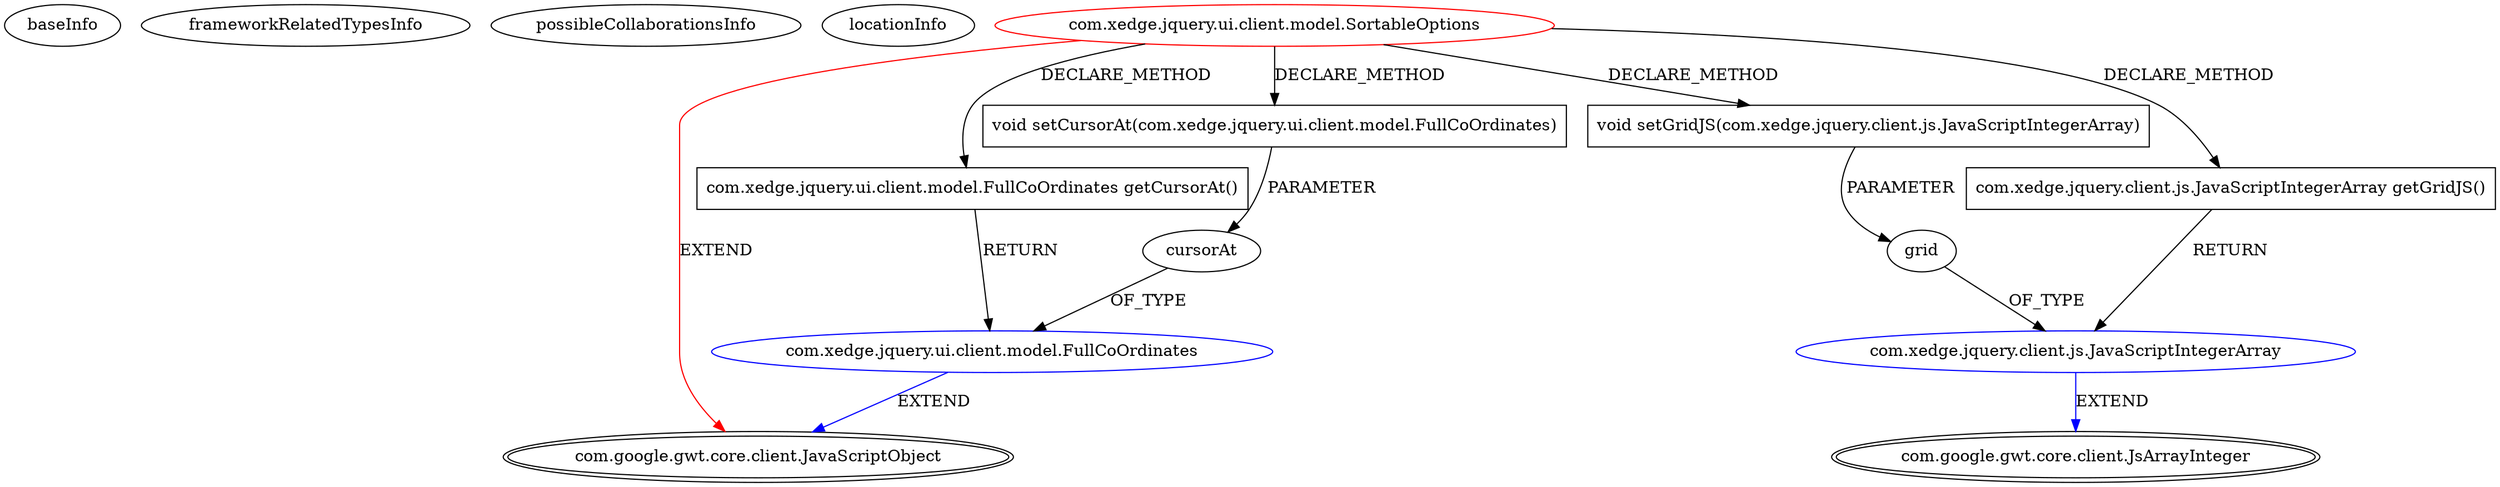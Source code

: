 digraph {
baseInfo[graphId=974,category="extension_graph",isAnonymous=false,possibleRelation=true]
frameworkRelatedTypesInfo[0="com.google.gwt.core.client.JavaScriptObject"]
possibleCollaborationsInfo[0="974~CLIENT_METHOD_DECLARATION-PARAMETER_DECLARATION-CLIENT_METHOD_DECLARATION-RETURN_TYPE-~com.google.gwt.core.client.JavaScriptObject ~com.google.gwt.core.client.JavaScriptObject ~false~false",1="974~CLIENT_METHOD_DECLARATION-RETURN_TYPE-CLIENT_METHOD_DECLARATION-PARAMETER_DECLARATION-~com.google.gwt.core.client.JavaScriptObject ~com.google.gwt.core.client.JsArrayInteger ~false~false"]
locationInfo[projectName="brychcy-gwt-jquery",filePath="/brychcy-gwt-jquery/gwt-jquery-master/src/com/xedge/jquery/ui/client/model/SortableOptions.java",contextSignature="SortableOptions",graphId="974"]
0[label="com.xedge.jquery.ui.client.model.SortableOptions",vertexType="ROOT_CLIENT_CLASS_DECLARATION",isFrameworkType=false,color=red]
1[label="com.google.gwt.core.client.JavaScriptObject",vertexType="FRAMEWORK_CLASS_TYPE",isFrameworkType=true,peripheries=2]
29[label="com.xedge.jquery.ui.client.model.FullCoOrdinates getCursorAt()",vertexType="CLIENT_METHOD_DECLARATION",isFrameworkType=false,shape=box]
30[label="com.xedge.jquery.ui.client.model.FullCoOrdinates",vertexType="REFERENCE_CLIENT_CLASS_DECLARATION",isFrameworkType=false,color=blue]
32[label="void setCursorAt(com.xedge.jquery.ui.client.model.FullCoOrdinates)",vertexType="CLIENT_METHOD_DECLARATION",isFrameworkType=false,shape=box]
33[label="cursorAt",vertexType="PARAMETER_DECLARATION",isFrameworkType=false]
45[label="void setGridJS(com.xedge.jquery.client.js.JavaScriptIntegerArray)",vertexType="CLIENT_METHOD_DECLARATION",isFrameworkType=false,shape=box]
46[label="grid",vertexType="PARAMETER_DECLARATION",isFrameworkType=false]
47[label="com.xedge.jquery.client.js.JavaScriptIntegerArray",vertexType="REFERENCE_CLIENT_CLASS_DECLARATION",isFrameworkType=false,color=blue]
48[label="com.google.gwt.core.client.JsArrayInteger",vertexType="FRAMEWORK_CLASS_TYPE",isFrameworkType=true,peripheries=2]
49[label="com.xedge.jquery.client.js.JavaScriptIntegerArray getGridJS()",vertexType="CLIENT_METHOD_DECLARATION",isFrameworkType=false,shape=box]
0->1[label="EXTEND",color=red]
0->29[label="DECLARE_METHOD"]
30->1[label="EXTEND",color=blue]
29->30[label="RETURN"]
0->32[label="DECLARE_METHOD"]
33->30[label="OF_TYPE"]
32->33[label="PARAMETER"]
0->45[label="DECLARE_METHOD"]
47->48[label="EXTEND",color=blue]
46->47[label="OF_TYPE"]
45->46[label="PARAMETER"]
0->49[label="DECLARE_METHOD"]
49->47[label="RETURN"]
}
